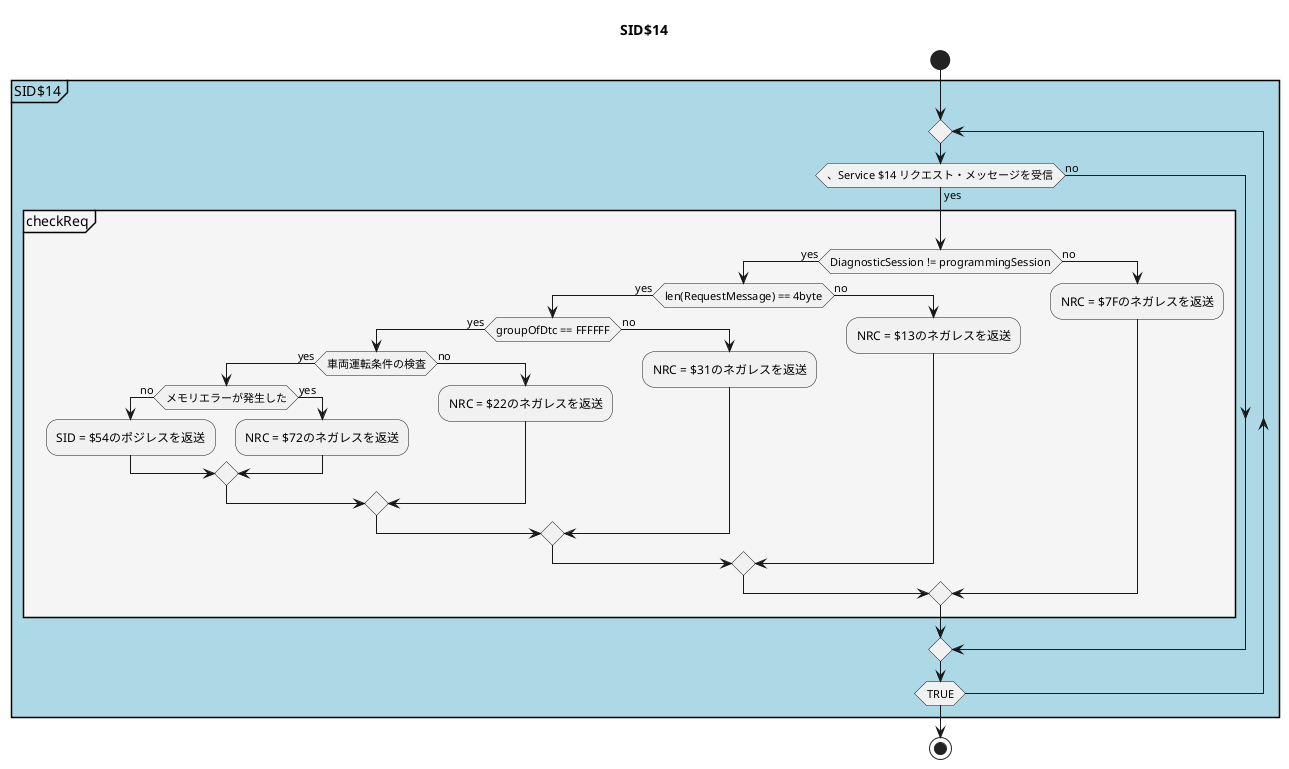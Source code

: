 @startuml SID$14
title SID$14
start
    partition SID$14 #LightBlue{
    repeat
    if (、Service $14 リクエスト・メッセージを受信) then (yes)

      partition checkReq #WhiteSmoke{

        if (DiagnosticSession != programmingSession) then (yes) 
            if (len(RequestMessage) == 4byte) then (yes)
                if(groupOfDtc == FFFFFF) then (yes)
                    if(車両運転条件の検査) then (yes)
                        if(メモリエラーが発生した) then (no)
                            :SID = $54のポジレスを返送;
                        else(yes)
                            :NRC = $72のネガレスを返送;
                        endif
                    else(no)
                        :NRC = $22のネガレスを返送;
                    endif
                else(no)
                    :NRC = $31のネガレスを返送;
                endif
            else(no)
                :NRC = $13のネガレスを返送;
            endif
        else (no)
            :NRC = $7Fのネガレスを返送;
        endif
      }

    else (no)

    endif
    repeat while(TRUE)
    }
stop
@enduml